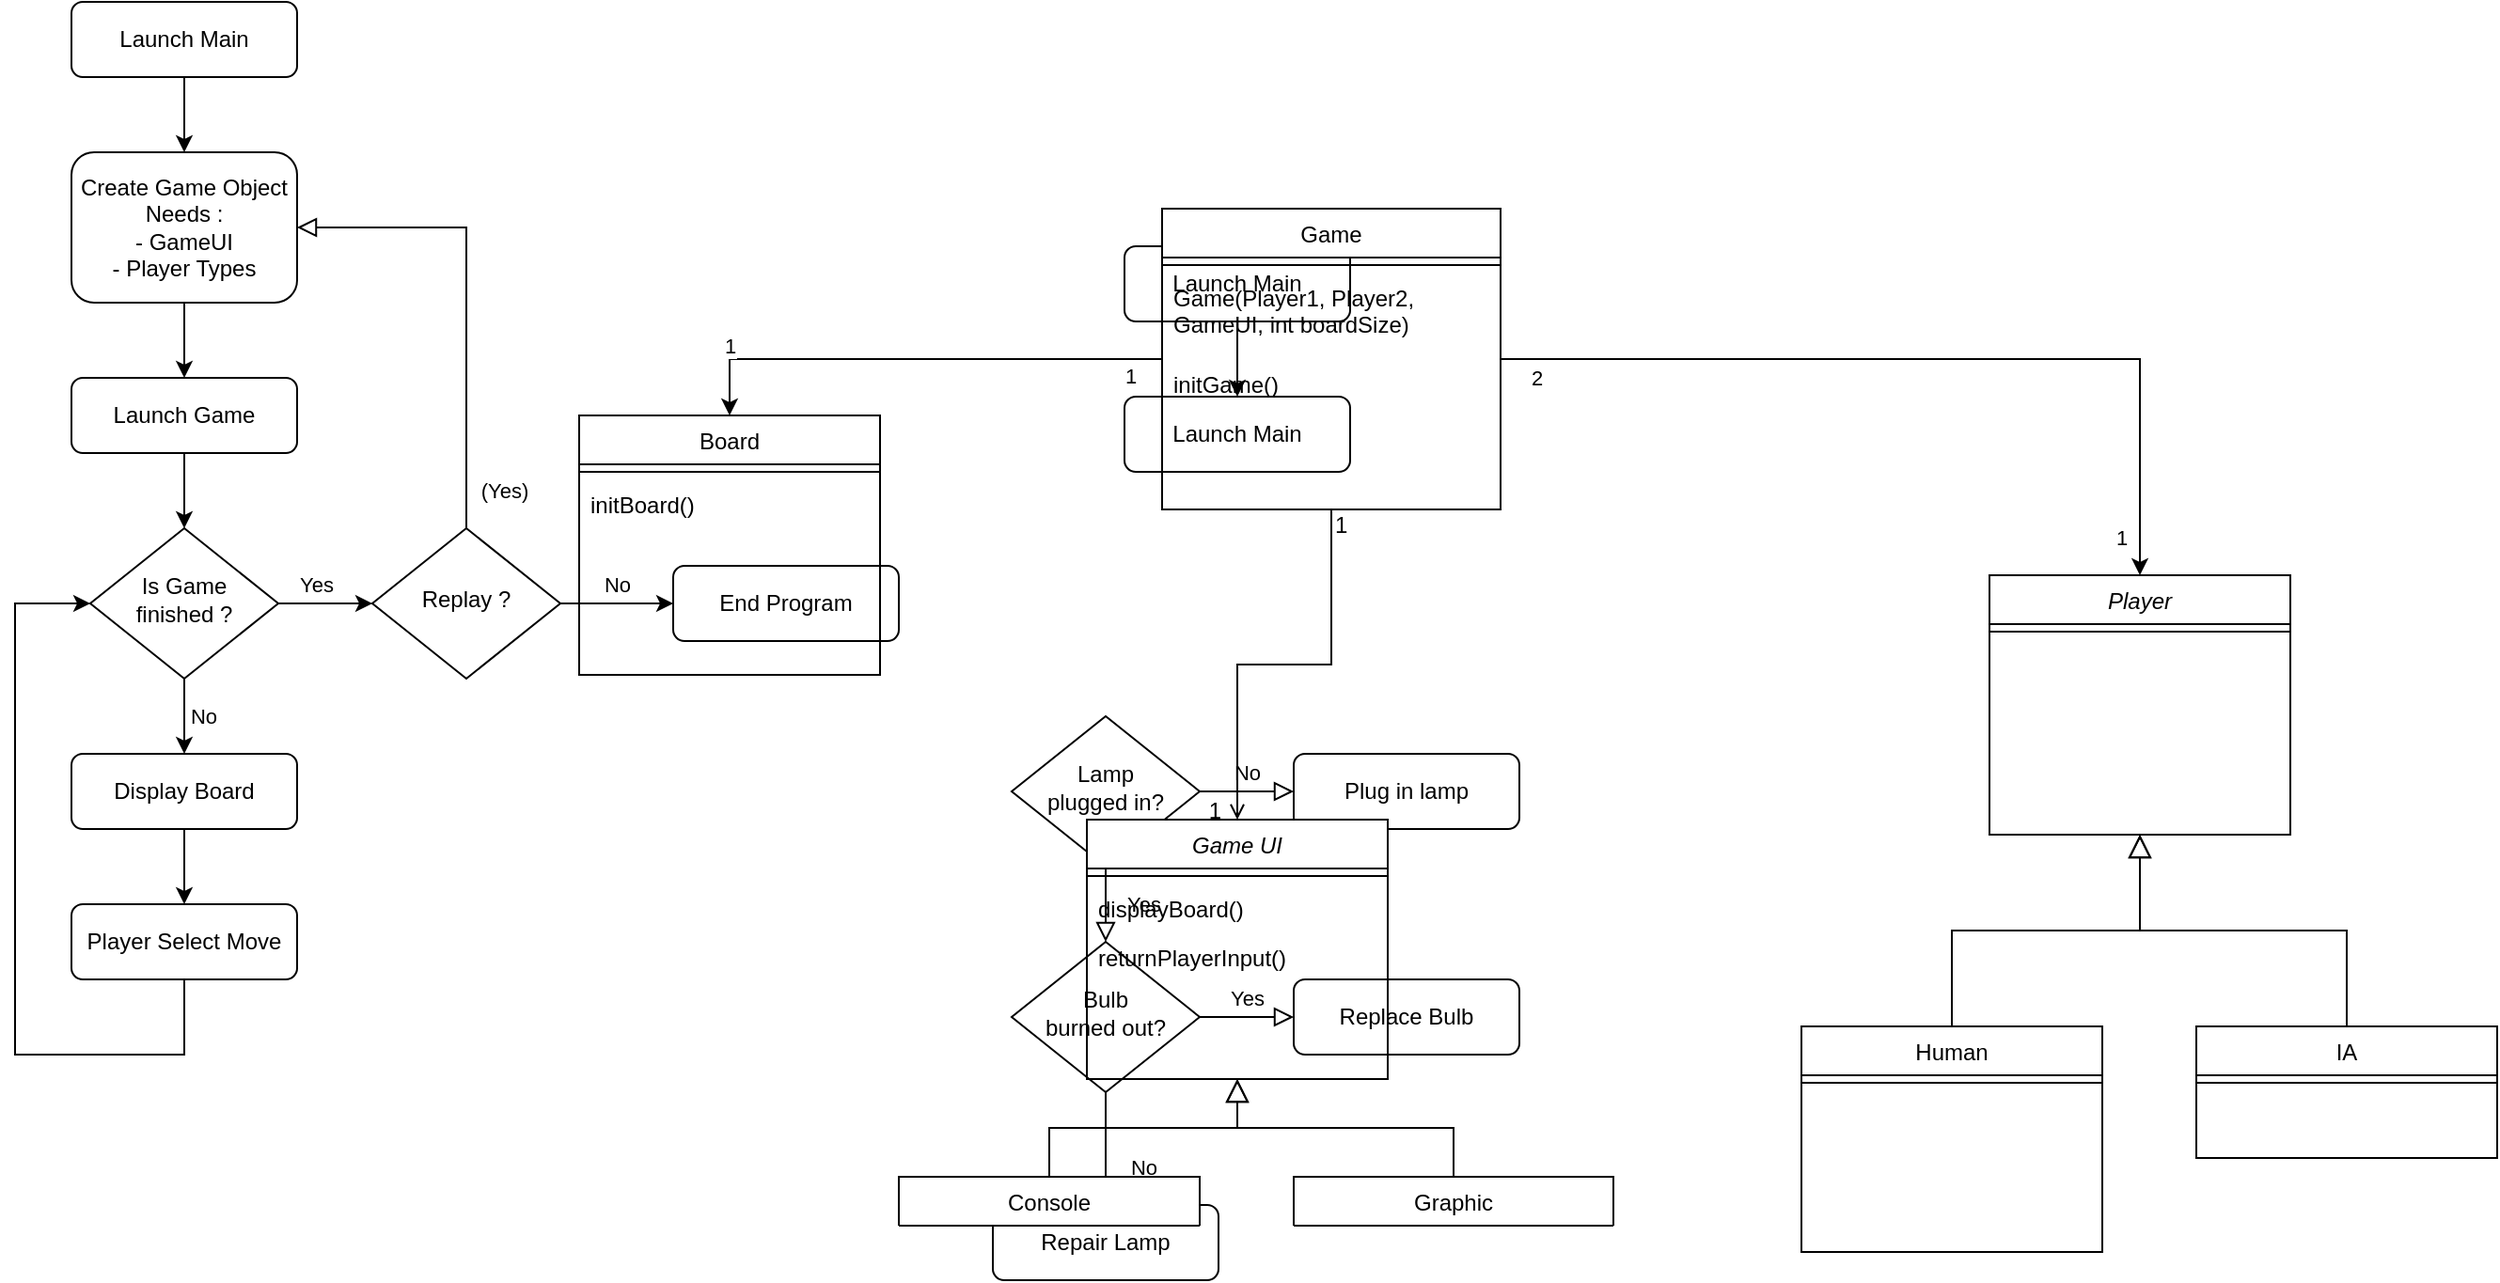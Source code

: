 <mxfile version="14.6.1" type="device" pages="4"><diagram id="C5RBs43oDa-KdzZeNtuy" name="Page-1"><mxGraphModel dx="1385" dy="662" grid="1" gridSize="10" guides="1" tooltips="1" connect="1" arrows="1" fold="1" page="1" pageScale="1" pageWidth="827" pageHeight="1169" math="0" shadow="0"><root><mxCell id="WIyWlLk6GJQsqaUBKTNV-0"/><mxCell id="WIyWlLk6GJQsqaUBKTNV-1" parent="WIyWlLk6GJQsqaUBKTNV-0"/><mxCell id="6wHYs7bo49GrlIKCOTi_-1" style="edgeStyle=orthogonalEdgeStyle;rounded=0;orthogonalLoop=1;jettySize=auto;html=1;entryX=0.5;entryY=0;entryDx=0;entryDy=0;" edge="1" parent="WIyWlLk6GJQsqaUBKTNV-1" source="WIyWlLk6GJQsqaUBKTNV-3" target="6wHYs7bo49GrlIKCOTi_-0"><mxGeometry relative="1" as="geometry"/></mxCell><mxCell id="WIyWlLk6GJQsqaUBKTNV-3" value="Launch Main" style="rounded=1;whiteSpace=wrap;html=1;fontSize=12;glass=0;strokeWidth=1;shadow=0;" parent="WIyWlLk6GJQsqaUBKTNV-1" vertex="1"><mxGeometry x="70" y="40" width="120" height="40" as="geometry"/></mxCell><mxCell id="WIyWlLk6GJQsqaUBKTNV-4" value="Yes" style="rounded=0;html=1;jettySize=auto;orthogonalLoop=1;fontSize=11;endArrow=block;endFill=0;endSize=8;strokeWidth=1;shadow=0;labelBackgroundColor=none;edgeStyle=orthogonalEdgeStyle;" parent="WIyWlLk6GJQsqaUBKTNV-1" source="WIyWlLk6GJQsqaUBKTNV-6" target="WIyWlLk6GJQsqaUBKTNV-10" edge="1"><mxGeometry y="20" relative="1" as="geometry"><mxPoint as="offset"/></mxGeometry></mxCell><mxCell id="WIyWlLk6GJQsqaUBKTNV-5" value="No" style="edgeStyle=orthogonalEdgeStyle;rounded=0;html=1;jettySize=auto;orthogonalLoop=1;fontSize=11;endArrow=block;endFill=0;endSize=8;strokeWidth=1;shadow=0;labelBackgroundColor=none;" parent="WIyWlLk6GJQsqaUBKTNV-1" source="WIyWlLk6GJQsqaUBKTNV-6" target="WIyWlLk6GJQsqaUBKTNV-7" edge="1"><mxGeometry y="10" relative="1" as="geometry"><mxPoint as="offset"/></mxGeometry></mxCell><mxCell id="WIyWlLk6GJQsqaUBKTNV-6" value="Lamp&lt;br&gt;plugged in?" style="rhombus;whiteSpace=wrap;html=1;shadow=0;fontFamily=Helvetica;fontSize=12;align=center;strokeWidth=1;spacing=6;spacingTop=-4;" parent="WIyWlLk6GJQsqaUBKTNV-1" vertex="1"><mxGeometry x="570" y="420" width="100" height="80" as="geometry"/></mxCell><mxCell id="WIyWlLk6GJQsqaUBKTNV-7" value="Plug in lamp" style="rounded=1;whiteSpace=wrap;html=1;fontSize=12;glass=0;strokeWidth=1;shadow=0;" parent="WIyWlLk6GJQsqaUBKTNV-1" vertex="1"><mxGeometry x="720" y="440" width="120" height="40" as="geometry"/></mxCell><mxCell id="WIyWlLk6GJQsqaUBKTNV-8" value="No" style="rounded=0;html=1;jettySize=auto;orthogonalLoop=1;fontSize=11;endArrow=block;endFill=0;endSize=8;strokeWidth=1;shadow=0;labelBackgroundColor=none;edgeStyle=orthogonalEdgeStyle;" parent="WIyWlLk6GJQsqaUBKTNV-1" source="WIyWlLk6GJQsqaUBKTNV-10" target="WIyWlLk6GJQsqaUBKTNV-11" edge="1"><mxGeometry x="0.333" y="20" relative="1" as="geometry"><mxPoint as="offset"/></mxGeometry></mxCell><mxCell id="WIyWlLk6GJQsqaUBKTNV-9" value="Yes" style="edgeStyle=orthogonalEdgeStyle;rounded=0;html=1;jettySize=auto;orthogonalLoop=1;fontSize=11;endArrow=block;endFill=0;endSize=8;strokeWidth=1;shadow=0;labelBackgroundColor=none;" parent="WIyWlLk6GJQsqaUBKTNV-1" source="WIyWlLk6GJQsqaUBKTNV-10" target="WIyWlLk6GJQsqaUBKTNV-12" edge="1"><mxGeometry y="10" relative="1" as="geometry"><mxPoint as="offset"/></mxGeometry></mxCell><mxCell id="WIyWlLk6GJQsqaUBKTNV-10" value="Bulb&lt;br&gt;burned out?" style="rhombus;whiteSpace=wrap;html=1;shadow=0;fontFamily=Helvetica;fontSize=12;align=center;strokeWidth=1;spacing=6;spacingTop=-4;" parent="WIyWlLk6GJQsqaUBKTNV-1" vertex="1"><mxGeometry x="570" y="540" width="100" height="80" as="geometry"/></mxCell><mxCell id="WIyWlLk6GJQsqaUBKTNV-11" value="Repair Lamp" style="rounded=1;whiteSpace=wrap;html=1;fontSize=12;glass=0;strokeWidth=1;shadow=0;" parent="WIyWlLk6GJQsqaUBKTNV-1" vertex="1"><mxGeometry x="560" y="680" width="120" height="40" as="geometry"/></mxCell><mxCell id="WIyWlLk6GJQsqaUBKTNV-12" value="Replace Bulb" style="rounded=1;whiteSpace=wrap;html=1;fontSize=12;glass=0;strokeWidth=1;shadow=0;" parent="WIyWlLk6GJQsqaUBKTNV-1" vertex="1"><mxGeometry x="720" y="560" width="120" height="40" as="geometry"/></mxCell><mxCell id="6wHYs7bo49GrlIKCOTi_-8" style="edgeStyle=orthogonalEdgeStyle;rounded=0;orthogonalLoop=1;jettySize=auto;html=1;entryX=0.5;entryY=0;entryDx=0;entryDy=0;" edge="1" parent="WIyWlLk6GJQsqaUBKTNV-1" source="6wHYs7bo49GrlIKCOTi_-0" target="6wHYs7bo49GrlIKCOTi_-3"><mxGeometry relative="1" as="geometry"/></mxCell><mxCell id="6wHYs7bo49GrlIKCOTi_-0" value="Create Game Object&lt;br&gt;Needs : &lt;br&gt;- GameUI&lt;br&gt;- Player Types" style="rounded=1;whiteSpace=wrap;html=1;fontSize=12;glass=0;strokeWidth=1;shadow=0;" vertex="1" parent="WIyWlLk6GJQsqaUBKTNV-1"><mxGeometry x="70" y="120" width="120" height="80" as="geometry"/></mxCell><mxCell id="6wHYs7bo49GrlIKCOTi_-19" style="edgeStyle=orthogonalEdgeStyle;rounded=0;orthogonalLoop=1;jettySize=auto;html=1;entryX=0.5;entryY=0;entryDx=0;entryDy=0;" edge="1" parent="WIyWlLk6GJQsqaUBKTNV-1" source="6wHYs7bo49GrlIKCOTi_-3" target="6wHYs7bo49GrlIKCOTi_-11"><mxGeometry relative="1" as="geometry"/></mxCell><mxCell id="6wHYs7bo49GrlIKCOTi_-3" value="Launch Game" style="rounded=1;whiteSpace=wrap;html=1;fontSize=12;glass=0;strokeWidth=1;shadow=0;" vertex="1" parent="WIyWlLk6GJQsqaUBKTNV-1"><mxGeometry x="70" y="240" width="120" height="40" as="geometry"/></mxCell><mxCell id="6wHYs7bo49GrlIKCOTi_-27" style="edgeStyle=orthogonalEdgeStyle;rounded=0;orthogonalLoop=1;jettySize=auto;html=1;entryX=0.5;entryY=0;entryDx=0;entryDy=0;" edge="1" parent="WIyWlLk6GJQsqaUBKTNV-1" source="6wHYs7bo49GrlIKCOTi_-6" target="6wHYs7bo49GrlIKCOTi_-25"><mxGeometry relative="1" as="geometry"/></mxCell><mxCell id="6wHYs7bo49GrlIKCOTi_-6" value="Display Board" style="rounded=1;whiteSpace=wrap;html=1;fontSize=12;glass=0;strokeWidth=1;shadow=0;" vertex="1" parent="WIyWlLk6GJQsqaUBKTNV-1"><mxGeometry x="70" y="440" width="120" height="40" as="geometry"/></mxCell><mxCell id="6wHYs7bo49GrlIKCOTi_-16" value="Yes" style="edgeStyle=orthogonalEdgeStyle;rounded=0;orthogonalLoop=1;jettySize=auto;html=1;entryX=0;entryY=0.5;entryDx=0;entryDy=0;" edge="1" parent="WIyWlLk6GJQsqaUBKTNV-1" source="6wHYs7bo49GrlIKCOTi_-11" target="6wHYs7bo49GrlIKCOTi_-14"><mxGeometry x="-0.2" y="10" relative="1" as="geometry"><mxPoint x="230" y="360" as="targetPoint"/><mxPoint as="offset"/></mxGeometry></mxCell><mxCell id="6wHYs7bo49GrlIKCOTi_-23" value="No" style="edgeStyle=orthogonalEdgeStyle;rounded=0;orthogonalLoop=1;jettySize=auto;html=1;entryX=0.5;entryY=0;entryDx=0;entryDy=0;" edge="1" parent="WIyWlLk6GJQsqaUBKTNV-1" source="6wHYs7bo49GrlIKCOTi_-11" target="6wHYs7bo49GrlIKCOTi_-6"><mxGeometry y="10" relative="1" as="geometry"><mxPoint as="offset"/></mxGeometry></mxCell><mxCell id="6wHYs7bo49GrlIKCOTi_-11" value="Is Game finished ?" style="rhombus;whiteSpace=wrap;html=1;shadow=0;fontFamily=Helvetica;fontSize=12;align=center;strokeWidth=1;spacing=6;spacingTop=-4;" vertex="1" parent="WIyWlLk6GJQsqaUBKTNV-1"><mxGeometry x="80" y="320" width="100" height="80" as="geometry"/></mxCell><mxCell id="6wHYs7bo49GrlIKCOTi_-13" value="(Yes)" style="edgeStyle=orthogonalEdgeStyle;rounded=0;html=1;jettySize=auto;orthogonalLoop=1;fontSize=11;endArrow=block;endFill=0;endSize=8;strokeWidth=1;shadow=0;labelBackgroundColor=none;entryX=1;entryY=0.5;entryDx=0;entryDy=0;exitX=0.5;exitY=0;exitDx=0;exitDy=0;" edge="1" parent="WIyWlLk6GJQsqaUBKTNV-1" source="6wHYs7bo49GrlIKCOTi_-14" target="6wHYs7bo49GrlIKCOTi_-0"><mxGeometry x="-0.84" y="-20" relative="1" as="geometry"><mxPoint as="offset"/><mxPoint x="380" y="360" as="targetPoint"/><Array as="points"><mxPoint x="280" y="160"/></Array></mxGeometry></mxCell><mxCell id="6wHYs7bo49GrlIKCOTi_-18" value="No" style="edgeStyle=orthogonalEdgeStyle;rounded=0;orthogonalLoop=1;jettySize=auto;html=1;entryX=0;entryY=0.5;entryDx=0;entryDy=0;" edge="1" parent="WIyWlLk6GJQsqaUBKTNV-1" source="6wHYs7bo49GrlIKCOTi_-14" target="6wHYs7bo49GrlIKCOTi_-17"><mxGeometry y="10" relative="1" as="geometry"><mxPoint as="offset"/></mxGeometry></mxCell><mxCell id="6wHYs7bo49GrlIKCOTi_-14" value="Replay ?" style="rhombus;whiteSpace=wrap;html=1;shadow=0;fontFamily=Helvetica;fontSize=12;align=center;strokeWidth=1;spacing=6;spacingTop=-4;" vertex="1" parent="WIyWlLk6GJQsqaUBKTNV-1"><mxGeometry x="230" y="320" width="100" height="80" as="geometry"/></mxCell><mxCell id="6wHYs7bo49GrlIKCOTi_-17" value="End Program" style="rounded=1;whiteSpace=wrap;html=1;fontSize=12;glass=0;strokeWidth=1;shadow=0;" vertex="1" parent="WIyWlLk6GJQsqaUBKTNV-1"><mxGeometry x="390" y="340" width="120" height="40" as="geometry"/></mxCell><mxCell id="6wHYs7bo49GrlIKCOTi_-20" style="edgeStyle=orthogonalEdgeStyle;rounded=0;orthogonalLoop=1;jettySize=auto;html=1;entryX=0.5;entryY=0;entryDx=0;entryDy=0;" edge="1" parent="WIyWlLk6GJQsqaUBKTNV-1" source="6wHYs7bo49GrlIKCOTi_-21" target="6wHYs7bo49GrlIKCOTi_-22"><mxGeometry relative="1" as="geometry"/></mxCell><mxCell id="6wHYs7bo49GrlIKCOTi_-21" value="Launch Main" style="rounded=1;whiteSpace=wrap;html=1;fontSize=12;glass=0;strokeWidth=1;shadow=0;" vertex="1" parent="WIyWlLk6GJQsqaUBKTNV-1"><mxGeometry x="630" y="170" width="120" height="40" as="geometry"/></mxCell><mxCell id="6wHYs7bo49GrlIKCOTi_-22" value="Launch Main" style="rounded=1;whiteSpace=wrap;html=1;fontSize=12;glass=0;strokeWidth=1;shadow=0;" vertex="1" parent="WIyWlLk6GJQsqaUBKTNV-1"><mxGeometry x="630" y="250" width="120" height="40" as="geometry"/></mxCell><mxCell id="6wHYs7bo49GrlIKCOTi_-24" style="edgeStyle=orthogonalEdgeStyle;rounded=0;orthogonalLoop=1;jettySize=auto;html=1;entryX=0;entryY=0.5;entryDx=0;entryDy=0;" edge="1" parent="WIyWlLk6GJQsqaUBKTNV-1" source="6wHYs7bo49GrlIKCOTi_-25" target="6wHYs7bo49GrlIKCOTi_-11"><mxGeometry relative="1" as="geometry"><mxPoint x="130" y="600" as="targetPoint"/><Array as="points"><mxPoint x="130" y="600"/><mxPoint x="40" y="600"/><mxPoint x="40" y="360"/></Array></mxGeometry></mxCell><mxCell id="6wHYs7bo49GrlIKCOTi_-25" value="Player Select Move" style="rounded=1;whiteSpace=wrap;html=1;fontSize=12;glass=0;strokeWidth=1;shadow=0;" vertex="1" parent="WIyWlLk6GJQsqaUBKTNV-1"><mxGeometry x="70" y="520" width="120" height="40" as="geometry"/></mxCell><mxCell id="iOmXp-P3l6mktrRjkls7-0" value="Player" style="swimlane;fontStyle=2;align=center;verticalAlign=top;childLayout=stackLayout;horizontal=1;startSize=26;horizontalStack=0;resizeParent=1;resizeLast=0;collapsible=1;marginBottom=0;rounded=0;shadow=0;strokeWidth=1;" vertex="1" parent="WIyWlLk6GJQsqaUBKTNV-1"><mxGeometry x="1090" y="345" width="160" height="138" as="geometry"><mxRectangle x="230" y="140" width="160" height="26" as="alternateBounds"/></mxGeometry></mxCell><mxCell id="iOmXp-P3l6mktrRjkls7-1" value="" style="line;html=1;strokeWidth=1;align=left;verticalAlign=middle;spacingTop=-1;spacingLeft=3;spacingRight=3;rotatable=0;labelPosition=right;points=[];portConstraint=eastwest;" vertex="1" parent="iOmXp-P3l6mktrRjkls7-0"><mxGeometry y="26" width="160" height="8" as="geometry"/></mxCell><mxCell id="iOmXp-P3l6mktrRjkls7-2" value="Human" style="swimlane;fontStyle=0;align=center;verticalAlign=top;childLayout=stackLayout;horizontal=1;startSize=26;horizontalStack=0;resizeParent=1;resizeLast=0;collapsible=1;marginBottom=0;rounded=0;shadow=0;strokeWidth=1;" vertex="1" parent="WIyWlLk6GJQsqaUBKTNV-1"><mxGeometry x="990" y="585" width="160" height="120" as="geometry"><mxRectangle x="130" y="380" width="160" height="26" as="alternateBounds"/></mxGeometry></mxCell><mxCell id="iOmXp-P3l6mktrRjkls7-3" value="" style="line;html=1;strokeWidth=1;align=left;verticalAlign=middle;spacingTop=-1;spacingLeft=3;spacingRight=3;rotatable=0;labelPosition=right;points=[];portConstraint=eastwest;" vertex="1" parent="iOmXp-P3l6mktrRjkls7-2"><mxGeometry y="26" width="160" height="8" as="geometry"/></mxCell><mxCell id="iOmXp-P3l6mktrRjkls7-4" value="" style="endArrow=block;endSize=10;endFill=0;shadow=0;strokeWidth=1;rounded=0;edgeStyle=elbowEdgeStyle;elbow=vertical;" edge="1" parent="WIyWlLk6GJQsqaUBKTNV-1" source="iOmXp-P3l6mktrRjkls7-2" target="iOmXp-P3l6mktrRjkls7-0"><mxGeometry width="160" relative="1" as="geometry"><mxPoint x="1070" y="428" as="sourcePoint"/><mxPoint x="1070" y="428" as="targetPoint"/></mxGeometry></mxCell><mxCell id="iOmXp-P3l6mktrRjkls7-5" value="IA" style="swimlane;fontStyle=0;align=center;verticalAlign=top;childLayout=stackLayout;horizontal=1;startSize=26;horizontalStack=0;resizeParent=1;resizeLast=0;collapsible=1;marginBottom=0;rounded=0;shadow=0;strokeWidth=1;" vertex="1" parent="WIyWlLk6GJQsqaUBKTNV-1"><mxGeometry x="1200" y="585" width="160" height="70" as="geometry"><mxRectangle x="340" y="380" width="170" height="26" as="alternateBounds"/></mxGeometry></mxCell><mxCell id="iOmXp-P3l6mktrRjkls7-6" value="" style="line;html=1;strokeWidth=1;align=left;verticalAlign=middle;spacingTop=-1;spacingLeft=3;spacingRight=3;rotatable=0;labelPosition=right;points=[];portConstraint=eastwest;" vertex="1" parent="iOmXp-P3l6mktrRjkls7-5"><mxGeometry y="26" width="160" height="8" as="geometry"/></mxCell><mxCell id="iOmXp-P3l6mktrRjkls7-7" value="" style="endArrow=block;endSize=10;endFill=0;shadow=0;strokeWidth=1;rounded=0;edgeStyle=elbowEdgeStyle;elbow=vertical;" edge="1" parent="WIyWlLk6GJQsqaUBKTNV-1" source="iOmXp-P3l6mktrRjkls7-5" target="iOmXp-P3l6mktrRjkls7-0"><mxGeometry width="160" relative="1" as="geometry"><mxPoint x="1080" y="598" as="sourcePoint"/><mxPoint x="1180" y="496" as="targetPoint"/></mxGeometry></mxCell><mxCell id="iOmXp-P3l6mktrRjkls7-8" value="Game" style="swimlane;fontStyle=0;align=center;verticalAlign=top;childLayout=stackLayout;horizontal=1;startSize=26;horizontalStack=0;resizeParent=1;resizeLast=0;collapsible=1;marginBottom=0;rounded=0;shadow=0;strokeWidth=1;" vertex="1" parent="WIyWlLk6GJQsqaUBKTNV-1"><mxGeometry x="650" y="150" width="180" height="160" as="geometry"><mxRectangle x="230" y="140" width="160" height="26" as="alternateBounds"/></mxGeometry></mxCell><mxCell id="iOmXp-P3l6mktrRjkls7-9" value="" style="line;html=1;strokeWidth=1;align=left;verticalAlign=middle;spacingTop=-1;spacingLeft=3;spacingRight=3;rotatable=0;labelPosition=right;points=[];portConstraint=eastwest;" vertex="1" parent="iOmXp-P3l6mktrRjkls7-8"><mxGeometry y="26" width="180" height="8" as="geometry"/></mxCell><mxCell id="iOmXp-P3l6mktrRjkls7-10" value="Game(Player1, Player2,&#10;GameUI, int boardSize)" style="text;align=left;verticalAlign=top;spacingLeft=4;spacingRight=4;overflow=hidden;rotatable=0;points=[[0,0.5],[1,0.5]];portConstraint=eastwest;" vertex="1" parent="iOmXp-P3l6mktrRjkls7-8"><mxGeometry y="34" width="180" height="46" as="geometry"/></mxCell><mxCell id="iOmXp-P3l6mktrRjkls7-11" value="initGame()" style="text;align=left;verticalAlign=top;spacingLeft=4;spacingRight=4;overflow=hidden;rotatable=0;points=[[0,0.5],[1,0.5]];portConstraint=eastwest;" vertex="1" parent="iOmXp-P3l6mktrRjkls7-8"><mxGeometry y="80" width="180" height="26" as="geometry"/></mxCell><mxCell id="iOmXp-P3l6mktrRjkls7-12" value="" style="endArrow=open;shadow=0;strokeWidth=1;rounded=0;endFill=1;edgeStyle=elbowEdgeStyle;elbow=vertical;entryX=0.5;entryY=0;entryDx=0;entryDy=0;" edge="1" parent="WIyWlLk6GJQsqaUBKTNV-1" source="iOmXp-P3l6mktrRjkls7-8" target="iOmXp-P3l6mktrRjkls7-17"><mxGeometry x="0.5" y="41" relative="1" as="geometry"><mxPoint x="830" y="252" as="sourcePoint"/><mxPoint x="660" y="465" as="targetPoint"/><mxPoint x="-40" y="32" as="offset"/></mxGeometry></mxCell><mxCell id="iOmXp-P3l6mktrRjkls7-13" value="1" style="resizable=0;align=left;verticalAlign=bottom;labelBackgroundColor=none;fontSize=12;" connectable="0" vertex="1" parent="iOmXp-P3l6mktrRjkls7-12"><mxGeometry x="-1" relative="1" as="geometry"><mxPoint y="17" as="offset"/></mxGeometry></mxCell><mxCell id="iOmXp-P3l6mktrRjkls7-14" value="1" style="resizable=0;align=right;verticalAlign=bottom;labelBackgroundColor=none;fontSize=12;" connectable="0" vertex="1" parent="iOmXp-P3l6mktrRjkls7-12"><mxGeometry x="1" relative="1" as="geometry"><mxPoint x="-7" y="4" as="offset"/></mxGeometry></mxCell><mxCell id="iOmXp-P3l6mktrRjkls7-15" value="2" style="edgeStyle=orthogonalEdgeStyle;rounded=0;orthogonalLoop=1;jettySize=auto;html=1;exitX=1;exitY=0.5;exitDx=0;exitDy=0;" edge="1" parent="WIyWlLk6GJQsqaUBKTNV-1" source="iOmXp-P3l6mktrRjkls7-8" target="iOmXp-P3l6mktrRjkls7-0"><mxGeometry x="-0.917" y="-10" relative="1" as="geometry"><mxPoint x="830" y="219" as="sourcePoint"/><mxPoint as="offset"/></mxGeometry></mxCell><mxCell id="iOmXp-P3l6mktrRjkls7-16" value="1" style="edgeLabel;html=1;align=center;verticalAlign=middle;resizable=0;points=[];" vertex="1" connectable="0" parent="iOmXp-P3l6mktrRjkls7-15"><mxGeometry x="0.887" y="-3" relative="1" as="geometry"><mxPoint x="-7" y="5" as="offset"/></mxGeometry></mxCell><mxCell id="iOmXp-P3l6mktrRjkls7-17" value="Game UI" style="swimlane;fontStyle=2;align=center;verticalAlign=top;childLayout=stackLayout;horizontal=1;startSize=26;horizontalStack=0;resizeParent=1;resizeLast=0;collapsible=1;marginBottom=0;rounded=0;shadow=0;strokeWidth=1;" vertex="1" parent="WIyWlLk6GJQsqaUBKTNV-1"><mxGeometry x="610" y="475" width="160" height="138" as="geometry"><mxRectangle x="230" y="140" width="160" height="26" as="alternateBounds"/></mxGeometry></mxCell><mxCell id="iOmXp-P3l6mktrRjkls7-18" value="" style="line;html=1;strokeWidth=1;align=left;verticalAlign=middle;spacingTop=-1;spacingLeft=3;spacingRight=3;rotatable=0;labelPosition=right;points=[];portConstraint=eastwest;" vertex="1" parent="iOmXp-P3l6mktrRjkls7-17"><mxGeometry y="26" width="160" height="8" as="geometry"/></mxCell><mxCell id="iOmXp-P3l6mktrRjkls7-19" value="displayBoard()" style="text;align=left;verticalAlign=top;spacingLeft=4;spacingRight=4;overflow=hidden;rotatable=0;points=[[0,0.5],[1,0.5]];portConstraint=eastwest;" vertex="1" parent="iOmXp-P3l6mktrRjkls7-17"><mxGeometry y="34" width="160" height="26" as="geometry"/></mxCell><mxCell id="iOmXp-P3l6mktrRjkls7-20" value="returnPlayerInput()" style="text;align=left;verticalAlign=top;spacingLeft=4;spacingRight=4;overflow=hidden;rotatable=0;points=[[0,0.5],[1,0.5]];portConstraint=eastwest;" vertex="1" parent="iOmXp-P3l6mktrRjkls7-17"><mxGeometry y="60" width="160" height="26" as="geometry"/></mxCell><mxCell id="iOmXp-P3l6mktrRjkls7-21" value="Console" style="swimlane;fontStyle=0;align=center;verticalAlign=top;childLayout=stackLayout;horizontal=1;startSize=26;horizontalStack=0;resizeParent=1;resizeLast=0;collapsible=1;marginBottom=0;rounded=0;shadow=0;strokeWidth=1;" vertex="1" collapsed="1" parent="WIyWlLk6GJQsqaUBKTNV-1"><mxGeometry x="510" y="665" width="160" height="26" as="geometry"><mxRectangle x="10" y="690" width="160" height="190" as="alternateBounds"/></mxGeometry></mxCell><mxCell id="iOmXp-P3l6mktrRjkls7-22" value="" style="line;html=1;strokeWidth=1;align=left;verticalAlign=middle;spacingTop=-1;spacingLeft=3;spacingRight=3;rotatable=0;labelPosition=right;points=[];portConstraint=eastwest;" vertex="1" parent="iOmXp-P3l6mktrRjkls7-21"><mxGeometry y="26" width="160" height="8" as="geometry"/></mxCell><mxCell id="iOmXp-P3l6mktrRjkls7-23" value="" style="endArrow=block;endSize=10;endFill=0;shadow=0;strokeWidth=1;rounded=0;edgeStyle=elbowEdgeStyle;elbow=vertical;" edge="1" parent="WIyWlLk6GJQsqaUBKTNV-1" source="iOmXp-P3l6mktrRjkls7-21" target="iOmXp-P3l6mktrRjkls7-17"><mxGeometry width="160" relative="1" as="geometry"><mxPoint x="590" y="558" as="sourcePoint"/><mxPoint x="590" y="558" as="targetPoint"/></mxGeometry></mxCell><mxCell id="iOmXp-P3l6mktrRjkls7-24" value="Graphic" style="swimlane;fontStyle=0;align=center;verticalAlign=top;childLayout=stackLayout;horizontal=1;startSize=26;horizontalStack=0;resizeParent=1;resizeLast=0;collapsible=1;marginBottom=0;rounded=0;shadow=0;strokeWidth=1;" vertex="1" collapsed="1" parent="WIyWlLk6GJQsqaUBKTNV-1"><mxGeometry x="720" y="665" width="170" height="26" as="geometry"><mxRectangle x="220" y="690" width="160" height="70" as="alternateBounds"/></mxGeometry></mxCell><mxCell id="iOmXp-P3l6mktrRjkls7-25" value="" style="line;html=1;strokeWidth=1;align=left;verticalAlign=middle;spacingTop=-1;spacingLeft=3;spacingRight=3;rotatable=0;labelPosition=right;points=[];portConstraint=eastwest;" vertex="1" parent="iOmXp-P3l6mktrRjkls7-24"><mxGeometry y="26" width="170" height="8" as="geometry"/></mxCell><mxCell id="iOmXp-P3l6mktrRjkls7-26" value="" style="endArrow=block;endSize=10;endFill=0;shadow=0;strokeWidth=1;rounded=0;edgeStyle=elbowEdgeStyle;elbow=vertical;" edge="1" parent="WIyWlLk6GJQsqaUBKTNV-1" source="iOmXp-P3l6mktrRjkls7-24" target="iOmXp-P3l6mktrRjkls7-17"><mxGeometry width="160" relative="1" as="geometry"><mxPoint x="600" y="728" as="sourcePoint"/><mxPoint x="700" y="626" as="targetPoint"/></mxGeometry></mxCell><mxCell id="iOmXp-P3l6mktrRjkls7-27" value="Board" style="swimlane;fontStyle=0;align=center;verticalAlign=top;childLayout=stackLayout;horizontal=1;startSize=26;horizontalStack=0;resizeParent=1;resizeLast=0;collapsible=1;marginBottom=0;rounded=0;shadow=0;strokeWidth=1;" vertex="1" parent="WIyWlLk6GJQsqaUBKTNV-1"><mxGeometry x="340" y="260" width="160" height="138" as="geometry"><mxRectangle x="230" y="140" width="160" height="26" as="alternateBounds"/></mxGeometry></mxCell><mxCell id="iOmXp-P3l6mktrRjkls7-28" value="" style="line;html=1;strokeWidth=1;align=left;verticalAlign=middle;spacingTop=-1;spacingLeft=3;spacingRight=3;rotatable=0;labelPosition=right;points=[];portConstraint=eastwest;" vertex="1" parent="iOmXp-P3l6mktrRjkls7-27"><mxGeometry y="26" width="160" height="8" as="geometry"/></mxCell><mxCell id="iOmXp-P3l6mktrRjkls7-29" value="initBoard()" style="text;align=left;verticalAlign=top;spacingLeft=4;spacingRight=4;overflow=hidden;rotatable=0;points=[[0,0.5],[1,0.5]];portConstraint=eastwest;" vertex="1" parent="iOmXp-P3l6mktrRjkls7-27"><mxGeometry y="34" width="160" height="26" as="geometry"/></mxCell><mxCell id="iOmXp-P3l6mktrRjkls7-30" style="edgeStyle=orthogonalEdgeStyle;rounded=0;orthogonalLoop=1;jettySize=auto;html=1;entryX=0.5;entryY=0;entryDx=0;entryDy=0;exitX=0;exitY=0.5;exitDx=0;exitDy=0;" edge="1" parent="WIyWlLk6GJQsqaUBKTNV-1" source="iOmXp-P3l6mktrRjkls7-8" target="iOmXp-P3l6mktrRjkls7-27"><mxGeometry relative="1" as="geometry"><mxPoint x="670" y="219" as="sourcePoint"/></mxGeometry></mxCell><mxCell id="iOmXp-P3l6mktrRjkls7-31" value="1" style="edgeLabel;html=1;align=center;verticalAlign=middle;resizable=0;points=[];" vertex="1" connectable="0" parent="iOmXp-P3l6mktrRjkls7-30"><mxGeometry x="-0.867" y="-1" relative="1" as="geometry"><mxPoint y="10" as="offset"/></mxGeometry></mxCell><mxCell id="iOmXp-P3l6mktrRjkls7-32" value="1" style="edgeLabel;html=1;align=center;verticalAlign=middle;resizable=0;points=[];" vertex="1" connectable="0" parent="iOmXp-P3l6mktrRjkls7-30"><mxGeometry x="0.794" relative="1" as="geometry"><mxPoint y="-10" as="offset"/></mxGeometry></mxCell></root></mxGraphModel></diagram><diagram id="Fpw_6lulUtGQzLOP0wa6" name="Page-2"><mxGraphModel dx="1662" dy="794" grid="1" gridSize="10" guides="1" tooltips="1" connect="1" arrows="1" fold="1" page="1" pageScale="1" pageWidth="827" pageHeight="1169" math="0" shadow="0"><root><mxCell id="Nczvx8YEYCv45TFIvS6Y-0"/><mxCell id="Nczvx8YEYCv45TFIvS6Y-1" parent="Nczvx8YEYCv45TFIvS6Y-0"/></root></mxGraphModel></diagram><diagram name="Page-1" id="YVBITe-fuaEBRFpaUQd6"><mxGraphModel dx="1662" dy="794" grid="1" gridSize="10" guides="1" tooltips="1" connect="1" arrows="1" fold="1" page="1" pageScale="1" pageWidth="827" pageHeight="1169" math="0" shadow="0"><root><mxCell id="WIyWlLk6GJQsqaUBKTNV-0"/><mxCell id="WIyWlLk6GJQsqaUBKTNV-1" parent="WIyWlLk6GJQsqaUBKTNV-0"/><mxCell id="6wHYs7bo49GrlIKCOTi_-1" style="edgeStyle=orthogonalEdgeStyle;rounded=0;orthogonalLoop=1;jettySize=auto;html=1;entryX=0.5;entryY=0;entryDx=0;entryDy=0;" parent="WIyWlLk6GJQsqaUBKTNV-1" source="WIyWlLk6GJQsqaUBKTNV-3" target="6wHYs7bo49GrlIKCOTi_-0" edge="1"><mxGeometry relative="1" as="geometry"/></mxCell><mxCell id="WIyWlLk6GJQsqaUBKTNV-3" value="Launch Main" style="rounded=1;whiteSpace=wrap;html=1;fontSize=12;glass=0;strokeWidth=1;shadow=0;" parent="WIyWlLk6GJQsqaUBKTNV-1" vertex="1"><mxGeometry x="70" y="40" width="120" height="40" as="geometry"/></mxCell><mxCell id="WIyWlLk6GJQsqaUBKTNV-4" value="Yes" style="rounded=0;html=1;jettySize=auto;orthogonalLoop=1;fontSize=11;endArrow=block;endFill=0;endSize=8;strokeWidth=1;shadow=0;labelBackgroundColor=none;edgeStyle=orthogonalEdgeStyle;" parent="WIyWlLk6GJQsqaUBKTNV-1" source="WIyWlLk6GJQsqaUBKTNV-6" target="WIyWlLk6GJQsqaUBKTNV-10" edge="1"><mxGeometry y="20" relative="1" as="geometry"><mxPoint as="offset"/></mxGeometry></mxCell><mxCell id="WIyWlLk6GJQsqaUBKTNV-5" value="No" style="edgeStyle=orthogonalEdgeStyle;rounded=0;html=1;jettySize=auto;orthogonalLoop=1;fontSize=11;endArrow=block;endFill=0;endSize=8;strokeWidth=1;shadow=0;labelBackgroundColor=none;" parent="WIyWlLk6GJQsqaUBKTNV-1" source="WIyWlLk6GJQsqaUBKTNV-6" target="WIyWlLk6GJQsqaUBKTNV-7" edge="1"><mxGeometry y="10" relative="1" as="geometry"><mxPoint as="offset"/></mxGeometry></mxCell><mxCell id="WIyWlLk6GJQsqaUBKTNV-6" value="Lamp&lt;br&gt;plugged in?" style="rhombus;whiteSpace=wrap;html=1;shadow=0;fontFamily=Helvetica;fontSize=12;align=center;strokeWidth=1;spacing=6;spacingTop=-4;" parent="WIyWlLk6GJQsqaUBKTNV-1" vertex="1"><mxGeometry x="570" y="420" width="100" height="80" as="geometry"/></mxCell><mxCell id="WIyWlLk6GJQsqaUBKTNV-7" value="Plug in lamp" style="rounded=1;whiteSpace=wrap;html=1;fontSize=12;glass=0;strokeWidth=1;shadow=0;" parent="WIyWlLk6GJQsqaUBKTNV-1" vertex="1"><mxGeometry x="720" y="440" width="120" height="40" as="geometry"/></mxCell><mxCell id="WIyWlLk6GJQsqaUBKTNV-8" value="No" style="rounded=0;html=1;jettySize=auto;orthogonalLoop=1;fontSize=11;endArrow=block;endFill=0;endSize=8;strokeWidth=1;shadow=0;labelBackgroundColor=none;edgeStyle=orthogonalEdgeStyle;" parent="WIyWlLk6GJQsqaUBKTNV-1" source="WIyWlLk6GJQsqaUBKTNV-10" target="WIyWlLk6GJQsqaUBKTNV-11" edge="1"><mxGeometry x="0.333" y="20" relative="1" as="geometry"><mxPoint as="offset"/></mxGeometry></mxCell><mxCell id="WIyWlLk6GJQsqaUBKTNV-9" value="Yes" style="edgeStyle=orthogonalEdgeStyle;rounded=0;html=1;jettySize=auto;orthogonalLoop=1;fontSize=11;endArrow=block;endFill=0;endSize=8;strokeWidth=1;shadow=0;labelBackgroundColor=none;" parent="WIyWlLk6GJQsqaUBKTNV-1" source="WIyWlLk6GJQsqaUBKTNV-10" target="WIyWlLk6GJQsqaUBKTNV-12" edge="1"><mxGeometry y="10" relative="1" as="geometry"><mxPoint as="offset"/></mxGeometry></mxCell><mxCell id="WIyWlLk6GJQsqaUBKTNV-10" value="Bulb&lt;br&gt;burned out?" style="rhombus;whiteSpace=wrap;html=1;shadow=0;fontFamily=Helvetica;fontSize=12;align=center;strokeWidth=1;spacing=6;spacingTop=-4;" parent="WIyWlLk6GJQsqaUBKTNV-1" vertex="1"><mxGeometry x="570" y="540" width="100" height="80" as="geometry"/></mxCell><mxCell id="WIyWlLk6GJQsqaUBKTNV-11" value="Repair Lamp" style="rounded=1;whiteSpace=wrap;html=1;fontSize=12;glass=0;strokeWidth=1;shadow=0;" parent="WIyWlLk6GJQsqaUBKTNV-1" vertex="1"><mxGeometry x="560" y="680" width="120" height="40" as="geometry"/></mxCell><mxCell id="WIyWlLk6GJQsqaUBKTNV-12" value="Replace Bulb" style="rounded=1;whiteSpace=wrap;html=1;fontSize=12;glass=0;strokeWidth=1;shadow=0;" parent="WIyWlLk6GJQsqaUBKTNV-1" vertex="1"><mxGeometry x="720" y="560" width="120" height="40" as="geometry"/></mxCell><mxCell id="6wHYs7bo49GrlIKCOTi_-8" style="edgeStyle=orthogonalEdgeStyle;rounded=0;orthogonalLoop=1;jettySize=auto;html=1;entryX=0.5;entryY=0;entryDx=0;entryDy=0;" parent="WIyWlLk6GJQsqaUBKTNV-1" source="6wHYs7bo49GrlIKCOTi_-0" target="6wHYs7bo49GrlIKCOTi_-3" edge="1"><mxGeometry relative="1" as="geometry"/></mxCell><mxCell id="6wHYs7bo49GrlIKCOTi_-0" value="Create Game Object&lt;br&gt;Needs : &lt;br&gt;- GameUI&lt;br&gt;- Player Types" style="rounded=1;whiteSpace=wrap;html=1;fontSize=12;glass=0;strokeWidth=1;shadow=0;" parent="WIyWlLk6GJQsqaUBKTNV-1" vertex="1"><mxGeometry x="70" y="120" width="120" height="80" as="geometry"/></mxCell><mxCell id="6wHYs7bo49GrlIKCOTi_-19" style="edgeStyle=orthogonalEdgeStyle;rounded=0;orthogonalLoop=1;jettySize=auto;html=1;entryX=0.5;entryY=0;entryDx=0;entryDy=0;" parent="WIyWlLk6GJQsqaUBKTNV-1" source="6wHYs7bo49GrlIKCOTi_-3" target="6wHYs7bo49GrlIKCOTi_-11" edge="1"><mxGeometry relative="1" as="geometry"/></mxCell><mxCell id="6wHYs7bo49GrlIKCOTi_-3" value="Launch Game" style="rounded=1;whiteSpace=wrap;html=1;fontSize=12;glass=0;strokeWidth=1;shadow=0;" parent="WIyWlLk6GJQsqaUBKTNV-1" vertex="1"><mxGeometry x="70" y="240" width="120" height="40" as="geometry"/></mxCell><mxCell id="6wHYs7bo49GrlIKCOTi_-27" style="edgeStyle=orthogonalEdgeStyle;rounded=0;orthogonalLoop=1;jettySize=auto;html=1;entryX=0.5;entryY=0;entryDx=0;entryDy=0;" parent="WIyWlLk6GJQsqaUBKTNV-1" source="6wHYs7bo49GrlIKCOTi_-6" target="6wHYs7bo49GrlIKCOTi_-25" edge="1"><mxGeometry relative="1" as="geometry"/></mxCell><mxCell id="6wHYs7bo49GrlIKCOTi_-6" value="Display Board" style="rounded=1;whiteSpace=wrap;html=1;fontSize=12;glass=0;strokeWidth=1;shadow=0;" parent="WIyWlLk6GJQsqaUBKTNV-1" vertex="1"><mxGeometry x="70" y="440" width="120" height="40" as="geometry"/></mxCell><mxCell id="6wHYs7bo49GrlIKCOTi_-16" value="Yes" style="edgeStyle=orthogonalEdgeStyle;rounded=0;orthogonalLoop=1;jettySize=auto;html=1;entryX=0;entryY=0.5;entryDx=0;entryDy=0;" parent="WIyWlLk6GJQsqaUBKTNV-1" source="6wHYs7bo49GrlIKCOTi_-11" target="6wHYs7bo49GrlIKCOTi_-14" edge="1"><mxGeometry x="-0.2" y="10" relative="1" as="geometry"><mxPoint x="230" y="360" as="targetPoint"/><mxPoint as="offset"/></mxGeometry></mxCell><mxCell id="6wHYs7bo49GrlIKCOTi_-23" value="No" style="edgeStyle=orthogonalEdgeStyle;rounded=0;orthogonalLoop=1;jettySize=auto;html=1;entryX=0.5;entryY=0;entryDx=0;entryDy=0;" parent="WIyWlLk6GJQsqaUBKTNV-1" source="6wHYs7bo49GrlIKCOTi_-11" target="6wHYs7bo49GrlIKCOTi_-6" edge="1"><mxGeometry y="10" relative="1" as="geometry"><mxPoint as="offset"/></mxGeometry></mxCell><mxCell id="6wHYs7bo49GrlIKCOTi_-11" value="Is Game finished ?" style="rhombus;whiteSpace=wrap;html=1;shadow=0;fontFamily=Helvetica;fontSize=12;align=center;strokeWidth=1;spacing=6;spacingTop=-4;" parent="WIyWlLk6GJQsqaUBKTNV-1" vertex="1"><mxGeometry x="80" y="320" width="100" height="80" as="geometry"/></mxCell><mxCell id="6wHYs7bo49GrlIKCOTi_-13" value="(Yes)" style="edgeStyle=orthogonalEdgeStyle;rounded=0;html=1;jettySize=auto;orthogonalLoop=1;fontSize=11;endArrow=block;endFill=0;endSize=8;strokeWidth=1;shadow=0;labelBackgroundColor=none;entryX=1;entryY=0.5;entryDx=0;entryDy=0;exitX=0.5;exitY=0;exitDx=0;exitDy=0;" parent="WIyWlLk6GJQsqaUBKTNV-1" source="6wHYs7bo49GrlIKCOTi_-14" target="6wHYs7bo49GrlIKCOTi_-0" edge="1"><mxGeometry x="-0.84" y="-20" relative="1" as="geometry"><mxPoint as="offset"/><mxPoint x="380" y="360" as="targetPoint"/><Array as="points"><mxPoint x="280" y="160"/></Array></mxGeometry></mxCell><mxCell id="6wHYs7bo49GrlIKCOTi_-18" value="No" style="edgeStyle=orthogonalEdgeStyle;rounded=0;orthogonalLoop=1;jettySize=auto;html=1;entryX=0;entryY=0.5;entryDx=0;entryDy=0;" parent="WIyWlLk6GJQsqaUBKTNV-1" source="6wHYs7bo49GrlIKCOTi_-14" target="6wHYs7bo49GrlIKCOTi_-17" edge="1"><mxGeometry y="10" relative="1" as="geometry"><mxPoint as="offset"/></mxGeometry></mxCell><mxCell id="6wHYs7bo49GrlIKCOTi_-14" value="Replay ?" style="rhombus;whiteSpace=wrap;html=1;shadow=0;fontFamily=Helvetica;fontSize=12;align=center;strokeWidth=1;spacing=6;spacingTop=-4;" parent="WIyWlLk6GJQsqaUBKTNV-1" vertex="1"><mxGeometry x="230" y="320" width="100" height="80" as="geometry"/></mxCell><mxCell id="6wHYs7bo49GrlIKCOTi_-17" value="End Program" style="rounded=1;whiteSpace=wrap;html=1;fontSize=12;glass=0;strokeWidth=1;shadow=0;" parent="WIyWlLk6GJQsqaUBKTNV-1" vertex="1"><mxGeometry x="390" y="340" width="120" height="40" as="geometry"/></mxCell><mxCell id="6wHYs7bo49GrlIKCOTi_-20" style="edgeStyle=orthogonalEdgeStyle;rounded=0;orthogonalLoop=1;jettySize=auto;html=1;entryX=0.5;entryY=0;entryDx=0;entryDy=0;" parent="WIyWlLk6GJQsqaUBKTNV-1" source="6wHYs7bo49GrlIKCOTi_-21" target="6wHYs7bo49GrlIKCOTi_-22" edge="1"><mxGeometry relative="1" as="geometry"/></mxCell><mxCell id="6wHYs7bo49GrlIKCOTi_-21" value="Launch Main" style="rounded=1;whiteSpace=wrap;html=1;fontSize=12;glass=0;strokeWidth=1;shadow=0;" parent="WIyWlLk6GJQsqaUBKTNV-1" vertex="1"><mxGeometry x="630" y="170" width="120" height="40" as="geometry"/></mxCell><mxCell id="6wHYs7bo49GrlIKCOTi_-22" value="Launch Main" style="rounded=1;whiteSpace=wrap;html=1;fontSize=12;glass=0;strokeWidth=1;shadow=0;" parent="WIyWlLk6GJQsqaUBKTNV-1" vertex="1"><mxGeometry x="630" y="250" width="120" height="40" as="geometry"/></mxCell><mxCell id="6wHYs7bo49GrlIKCOTi_-24" style="edgeStyle=orthogonalEdgeStyle;rounded=0;orthogonalLoop=1;jettySize=auto;html=1;entryX=0;entryY=0.5;entryDx=0;entryDy=0;" parent="WIyWlLk6GJQsqaUBKTNV-1" source="6wHYs7bo49GrlIKCOTi_-25" target="6wHYs7bo49GrlIKCOTi_-11" edge="1"><mxGeometry relative="1" as="geometry"><mxPoint x="130" y="600" as="targetPoint"/><Array as="points"><mxPoint x="130" y="600"/><mxPoint x="40" y="600"/><mxPoint x="40" y="360"/></Array></mxGeometry></mxCell><mxCell id="6wHYs7bo49GrlIKCOTi_-25" value="Player Select Move" style="rounded=1;whiteSpace=wrap;html=1;fontSize=12;glass=0;strokeWidth=1;shadow=0;" parent="WIyWlLk6GJQsqaUBKTNV-1" vertex="1"><mxGeometry x="70" y="520" width="120" height="40" as="geometry"/></mxCell></root></mxGraphModel></diagram><diagram name="Page-2" id="Ph8lJEqxmEodGeqlViWa"><mxGraphModel dx="1662" dy="794" grid="1" gridSize="10" guides="1" tooltips="1" connect="1" arrows="1" fold="1" page="1" pageScale="1" pageWidth="827" pageHeight="1169" math="0" shadow="0"><root><mxCell id="Nczvx8YEYCv45TFIvS6Y-0"/><mxCell id="Nczvx8YEYCv45TFIvS6Y-1" parent="Nczvx8YEYCv45TFIvS6Y-0"/></root></mxGraphModel></diagram></mxfile>